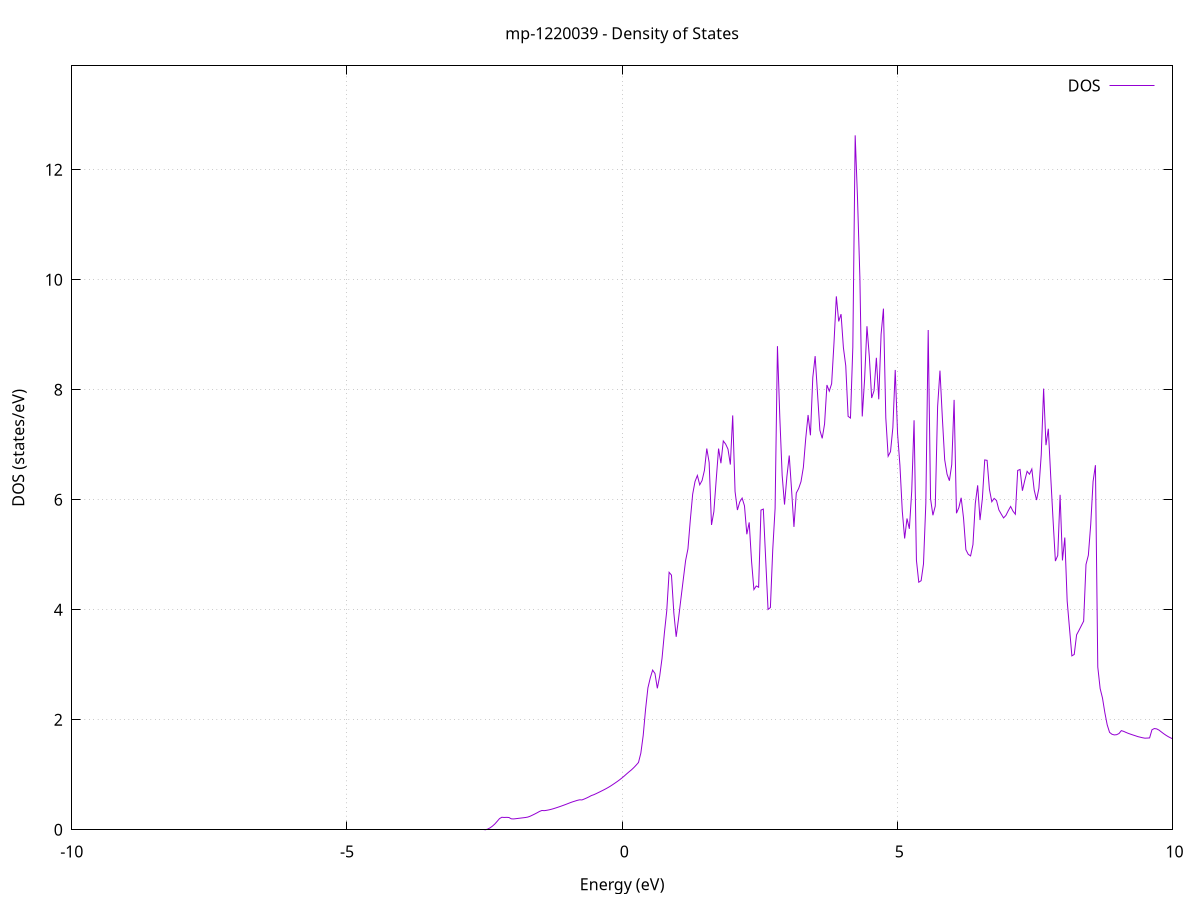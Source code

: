 set title 'mp-1220039 - Density of States'
set xlabel 'Energy (eV)'
set ylabel 'DOS (states/eV)'
set grid
set xrange [-10:10]
set yrange [0:13.889]
set xzeroaxis lt -1
set terminal png size 800,600
set output 'mp-1220039_dos_gnuplot.png'
plot '-' using 1:2 with lines title 'DOS'
-42.542800 0.000000
-42.500000 0.000000
-42.457200 0.000000
-42.414400 0.000000
-42.371600 0.000000
-42.328800 0.000000
-42.286000 0.000000
-42.243200 0.000000
-42.200400 0.000000
-42.157600 0.000000
-42.114800 0.000000
-42.072000 0.000000
-42.029200 0.000000
-41.986400 0.000000
-41.943600 0.000000
-41.900800 0.000000
-41.858000 0.000000
-41.815200 0.000000
-41.772400 0.000000
-41.729600 0.000000
-41.686800 0.000000
-41.644000 0.000000
-41.601200 0.000000
-41.558400 0.000000
-41.515600 0.000000
-41.472900 0.000000
-41.430100 0.000000
-41.387300 0.000000
-41.344500 0.000000
-41.301700 0.000000
-41.258900 0.000000
-41.216100 0.000000
-41.173300 0.000000
-41.130500 0.000000
-41.087700 0.000000
-41.044900 0.000000
-41.002100 0.000000
-40.959300 0.000000
-40.916500 0.000000
-40.873700 0.000000
-40.830900 0.000000
-40.788100 0.000000
-40.745300 0.000000
-40.702500 0.000000
-40.659700 0.000000
-40.616900 0.000000
-40.574100 0.000000
-40.531300 0.000000
-40.488500 0.000000
-40.445700 0.000000
-40.402900 0.000000
-40.360100 0.000000
-40.317300 0.000000
-40.274500 0.000000
-40.231700 0.000000
-40.188900 0.000000
-40.146100 0.000000
-40.103300 0.000000
-40.060500 0.000000
-40.017800 0.000000
-39.975000 0.000000
-39.932200 0.000000
-39.889400 0.000000
-39.846600 0.000000
-39.803800 0.000000
-39.761000 0.000000
-39.718200 0.000000
-39.675400 0.000000
-39.632600 0.000000
-39.589800 0.000000
-39.547000 0.000000
-39.504200 0.000000
-39.461400 0.000000
-39.418600 0.000000
-39.375800 0.000000
-39.333000 0.000000
-39.290200 0.000000
-39.247400 0.000000
-39.204600 0.000000
-39.161800 0.000000
-39.119000 0.000000
-39.076200 0.000000
-39.033400 0.000000
-38.990600 0.000000
-38.947800 0.000000
-38.905000 0.000000
-38.862200 0.000000
-38.819400 0.000000
-38.776600 0.000000
-38.733800 0.000000
-38.691000 0.000000
-38.648200 4.801700
-38.605500 8.098900
-38.562700 11.416400
-38.519900 17.332800
-38.477100 7.103400
-38.434300 3.544500
-38.391500 4.899400
-38.348700 5.189600
-38.305900 6.679300
-38.263100 8.354700
-38.220300 12.329600
-38.177500 8.162700
-38.134700 7.517900
-38.091900 2.953200
-38.049100 0.000000
-38.006300 0.000000
-37.963500 0.000000
-37.920700 0.000000
-37.877900 0.000000
-37.835100 0.000000
-37.792300 0.000000
-37.749500 0.000000
-37.706700 0.000000
-37.663900 0.000000
-37.621100 0.000000
-37.578300 0.000000
-37.535500 0.000000
-37.492700 0.000000
-37.449900 0.000000
-37.407100 0.000000
-37.364300 0.000000
-37.321500 0.000000
-37.278700 0.000000
-37.235900 0.000000
-37.193200 0.000000
-37.150400 0.000000
-37.107600 0.000000
-37.064800 0.000000
-37.022000 0.000000
-36.979200 0.000000
-36.936400 0.000000
-36.893600 0.000000
-36.850800 0.000000
-36.808000 0.000000
-36.765200 0.000000
-36.722400 0.000000
-36.679600 0.000000
-36.636800 0.000000
-36.594000 0.000000
-36.551200 0.000000
-36.508400 0.000000
-36.465600 0.000000
-36.422800 0.000000
-36.380000 0.000000
-36.337200 0.000000
-36.294400 0.000000
-36.251600 0.000000
-36.208800 0.000000
-36.166000 0.000000
-36.123200 0.000000
-36.080400 0.000000
-36.037600 0.000000
-35.994800 0.000000
-35.952000 0.000000
-35.909200 0.000000
-35.866400 0.000000
-35.823600 0.000000
-35.780900 0.000000
-35.738100 0.000000
-35.695300 0.000000
-35.652500 0.000000
-35.609700 0.000000
-35.566900 0.000000
-35.524100 0.000000
-35.481300 0.000000
-35.438500 0.000000
-35.395700 0.000000
-35.352900 0.000000
-35.310100 0.000000
-35.267300 0.000000
-35.224500 0.000000
-35.181700 0.000000
-35.138900 0.000000
-35.096100 0.000000
-35.053300 0.000000
-35.010500 0.000000
-34.967700 0.000000
-34.924900 0.000000
-34.882100 0.000000
-34.839300 0.000000
-34.796500 0.000000
-34.753700 0.000000
-34.710900 0.000000
-34.668100 0.000000
-34.625300 0.000000
-34.582500 0.000000
-34.539700 0.000000
-34.496900 0.000000
-34.454100 0.000000
-34.411300 0.000000
-34.368600 0.000000
-34.325800 0.000000
-34.283000 0.000000
-34.240200 0.000000
-34.197400 0.000000
-34.154600 0.000000
-34.111800 0.000000
-34.069000 0.000000
-34.026200 0.000000
-33.983400 0.000000
-33.940600 0.000000
-33.897800 0.000000
-33.855000 0.000000
-33.812200 0.000000
-33.769400 0.000000
-33.726600 0.000000
-33.683800 0.000000
-33.641000 0.000000
-33.598200 0.000000
-33.555400 0.000000
-33.512600 0.000000
-33.469800 0.000000
-33.427000 0.000000
-33.384200 0.000000
-33.341400 0.000000
-33.298600 0.000000
-33.255800 0.000000
-33.213000 0.000000
-33.170200 0.000000
-33.127400 0.000000
-33.084600 0.000000
-33.041800 0.000000
-32.999000 0.000000
-32.956200 0.000000
-32.913500 0.000000
-32.870700 0.000000
-32.827900 0.000000
-32.785100 0.000000
-32.742300 0.000000
-32.699500 0.000000
-32.656700 0.000000
-32.613900 0.000000
-32.571100 0.000000
-32.528300 0.000000
-32.485500 0.000000
-32.442700 0.000000
-32.399900 0.000000
-32.357100 0.000000
-32.314300 0.000000
-32.271500 0.000000
-32.228700 0.000000
-32.185900 0.000000
-32.143100 0.000000
-32.100300 0.000000
-32.057500 0.000000
-32.014700 0.000000
-31.971900 0.000000
-31.929100 0.000000
-31.886300 0.000000
-31.843500 0.000000
-31.800700 0.000000
-31.757900 0.000000
-31.715100 0.000000
-31.672300 0.000000
-31.629500 0.000000
-31.586700 0.000000
-31.543900 0.000000
-31.501200 0.000000
-31.458400 0.000000
-31.415600 0.000000
-31.372800 0.000000
-31.330000 0.000000
-31.287200 0.000000
-31.244400 0.000000
-31.201600 0.000000
-31.158800 0.000000
-31.116000 0.000000
-31.073200 0.000000
-31.030400 0.000000
-30.987600 0.000000
-30.944800 0.000000
-30.902000 0.000000
-30.859200 0.000000
-30.816400 0.000000
-30.773600 0.000000
-30.730800 0.000000
-30.688000 0.000000
-30.645200 0.000000
-30.602400 0.000000
-30.559600 0.000000
-30.516800 0.000000
-30.474000 0.000000
-30.431200 0.000000
-30.388400 0.000000
-30.345600 0.000000
-30.302800 0.000000
-30.260000 0.000000
-30.217200 0.000000
-30.174400 0.000000
-30.131600 0.000000
-30.088900 0.000000
-30.046100 0.000000
-30.003300 0.000000
-29.960500 0.000000
-29.917700 0.000000
-29.874900 0.000000
-29.832100 0.000000
-29.789300 0.000000
-29.746500 0.000000
-29.703700 0.000000
-29.660900 0.000000
-29.618100 0.000000
-29.575300 0.000000
-29.532500 0.000000
-29.489700 0.000000
-29.446900 0.000000
-29.404100 0.000000
-29.361300 0.000000
-29.318500 0.000000
-29.275700 0.000000
-29.232900 0.000000
-29.190100 0.000000
-29.147300 0.000000
-29.104500 0.000000
-29.061700 0.000000
-29.018900 0.000000
-28.976100 0.000000
-28.933300 0.000000
-28.890500 0.000000
-28.847700 0.000000
-28.804900 0.000000
-28.762100 0.000000
-28.719300 0.000000
-28.676600 0.000000
-28.633800 0.000000
-28.591000 0.000000
-28.548200 0.000000
-28.505400 0.000000
-28.462600 0.000000
-28.419800 0.000000
-28.377000 0.000000
-28.334200 0.000000
-28.291400 0.000000
-28.248600 0.000000
-28.205800 0.000000
-28.163000 0.000000
-28.120200 0.000000
-28.077400 0.000000
-28.034600 0.000000
-27.991800 0.000000
-27.949000 0.000000
-27.906200 0.000000
-27.863400 0.000000
-27.820600 0.000000
-27.777800 0.000000
-27.735000 0.000000
-27.692200 0.000000
-27.649400 0.000000
-27.606600 0.000000
-27.563800 0.000000
-27.521000 0.000000
-27.478200 0.000000
-27.435400 0.000000
-27.392600 0.000000
-27.349800 0.000000
-27.307000 0.000000
-27.264300 0.000000
-27.221500 0.000000
-27.178700 0.000000
-27.135900 0.000000
-27.093100 0.000000
-27.050300 0.000000
-27.007500 0.000000
-26.964700 0.000000
-26.921900 0.000000
-26.879100 0.000000
-26.836300 0.000000
-26.793500 0.000000
-26.750700 0.000000
-26.707900 0.000000
-26.665100 0.000000
-26.622300 0.000000
-26.579500 0.000000
-26.536700 0.000000
-26.493900 0.000000
-26.451100 0.000000
-26.408300 0.000000
-26.365500 0.000000
-26.322700 0.000000
-26.279900 0.000000
-26.237100 0.000000
-26.194300 0.000000
-26.151500 0.000000
-26.108700 0.000000
-26.065900 0.000000
-26.023100 0.000000
-25.980300 0.000000
-25.937500 0.000000
-25.894700 0.000000
-25.851900 0.000000
-25.809200 0.000000
-25.766400 0.000000
-25.723600 0.000000
-25.680800 0.000000
-25.638000 0.000000
-25.595200 0.000000
-25.552400 0.000000
-25.509600 0.000000
-25.466800 0.000000
-25.424000 0.000000
-25.381200 0.000000
-25.338400 0.000000
-25.295600 0.000000
-25.252800 0.000000
-25.210000 0.000000
-25.167200 0.000000
-25.124400 0.000000
-25.081600 0.000000
-25.038800 0.000000
-24.996000 0.000000
-24.953200 0.000000
-24.910400 0.000000
-24.867600 0.000000
-24.824800 0.000000
-24.782000 0.000000
-24.739200 0.000000
-24.696400 0.000000
-24.653600 0.000000
-24.610800 0.000000
-24.568000 0.000000
-24.525200 0.000000
-24.482400 0.000000
-24.439600 0.000000
-24.396900 0.000000
-24.354100 0.000000
-24.311300 0.000000
-24.268500 0.000000
-24.225700 0.000000
-24.182900 0.000000
-24.140100 0.000000
-24.097300 0.000000
-24.054500 0.000000
-24.011700 0.000000
-23.968900 0.000000
-23.926100 0.000000
-23.883300 0.000000
-23.840500 0.000000
-23.797700 0.000000
-23.754900 0.000000
-23.712100 0.000000
-23.669300 0.000000
-23.626500 0.000000
-23.583700 0.000000
-23.540900 0.000000
-23.498100 0.000000
-23.455300 0.000000
-23.412500 0.000000
-23.369700 0.000000
-23.326900 0.000000
-23.284100 0.000000
-23.241300 0.000000
-23.198500 0.000000
-23.155700 0.000000
-23.112900 0.000000
-23.070100 0.000000
-23.027300 0.000000
-22.984600 0.000000
-22.941800 0.000000
-22.899000 0.000000
-22.856200 0.000000
-22.813400 0.000000
-22.770600 0.000000
-22.727800 0.000000
-22.685000 0.000000
-22.642200 0.000000
-22.599400 0.000000
-22.556600 0.000000
-22.513800 0.000000
-22.471000 0.000000
-22.428200 0.000000
-22.385400 0.000000
-22.342600 0.000000
-22.299800 0.000000
-22.257000 0.000000
-22.214200 0.000000
-22.171400 0.000000
-22.128600 0.000000
-22.085800 0.000000
-22.043000 0.000000
-22.000200 0.000000
-21.957400 0.000000
-21.914600 0.000000
-21.871800 0.000000
-21.829000 0.000000
-21.786200 0.000000
-21.743400 0.000000
-21.700600 0.000000
-21.657800 0.000000
-21.615000 0.000000
-21.572300 0.000000
-21.529500 0.000000
-21.486700 0.000000
-21.443900 0.000000
-21.401100 0.000000
-21.358300 0.000000
-21.315500 0.000000
-21.272700 0.000000
-21.229900 0.000000
-21.187100 0.000000
-21.144300 0.000000
-21.101500 0.000000
-21.058700 0.000000
-21.015900 0.000000
-20.973100 0.000000
-20.930300 0.000000
-20.887500 0.000000
-20.844700 0.000000
-20.801900 0.000000
-20.759100 0.000000
-20.716300 0.000000
-20.673500 0.000000
-20.630700 0.000000
-20.587900 0.000000
-20.545100 0.000000
-20.502300 0.000000
-20.459500 0.000000
-20.416700 0.000000
-20.373900 0.000000
-20.331100 0.000000
-20.288300 0.000000
-20.245500 0.000000
-20.202700 0.000000
-20.159900 0.000000
-20.117200 0.000000
-20.074400 0.000000
-20.031600 0.000000
-19.988800 0.000000
-19.946000 0.000000
-19.903200 0.000000
-19.860400 0.000000
-19.817600 0.000000
-19.774800 0.000000
-19.732000 0.000000
-19.689200 0.000000
-19.646400 0.000000
-19.603600 0.000000
-19.560800 0.000000
-19.518000 0.000000
-19.475200 0.000000
-19.432400 0.000000
-19.389600 0.000000
-19.346800 0.000000
-19.304000 0.000000
-19.261200 0.000000
-19.218400 0.000000
-19.175600 0.000000
-19.132800 0.000000
-19.090000 0.000000
-19.047200 0.000000
-19.004400 0.000000
-18.961600 0.000000
-18.918800 0.000000
-18.876000 0.000000
-18.833200 0.000000
-18.790400 0.000000
-18.747600 0.000000
-18.704900 0.000000
-18.662100 0.000000
-18.619300 0.000000
-18.576500 0.000000
-18.533700 0.000000
-18.490900 0.000000
-18.448100 0.000000
-18.405300 0.000000
-18.362500 0.000000
-18.319700 0.000000
-18.276900 0.000000
-18.234100 0.000000
-18.191300 0.000000
-18.148500 0.000000
-18.105700 0.000000
-18.062900 0.000000
-18.020100 0.000000
-17.977300 0.000000
-17.934500 0.000000
-17.891700 0.000000
-17.848900 0.000000
-17.806100 0.000000
-17.763300 0.000000
-17.720500 0.000000
-17.677700 0.000000
-17.634900 0.000000
-17.592100 0.000000
-17.549300 0.000000
-17.506500 0.000000
-17.463700 0.000000
-17.420900 0.000000
-17.378100 0.000000
-17.335300 0.000000
-17.292600 0.000000
-17.249800 0.000000
-17.207000 0.000000
-17.164200 0.000000
-17.121400 0.000000
-17.078600 0.000000
-17.035800 0.000000
-16.993000 0.000000
-16.950200 0.000000
-16.907400 0.000000
-16.864600 0.000000
-16.821800 0.000000
-16.779000 0.000000
-16.736200 0.000000
-16.693400 0.000000
-16.650600 0.000000
-16.607800 0.000000
-16.565000 0.000000
-16.522200 0.000000
-16.479400 0.000000
-16.436600 0.000000
-16.393800 0.000000
-16.351000 0.000000
-16.308200 0.000000
-16.265400 0.000000
-16.222600 0.000000
-16.179800 0.000000
-16.137000 0.000000
-16.094200 0.000000
-16.051400 0.000000
-16.008600 0.000000
-15.965800 0.000000
-15.923000 0.000000
-15.880300 0.000000
-15.837500 0.000000
-15.794700 0.000000
-15.751900 0.000000
-15.709100 0.000000
-15.666300 0.000000
-15.623500 0.000000
-15.580700 0.000000
-15.537900 0.000000
-15.495100 0.000000
-15.452300 0.000000
-15.409500 0.000000
-15.366700 0.000000
-15.323900 0.000000
-15.281100 0.000000
-15.238300 0.000000
-15.195500 0.000000
-15.152700 0.000000
-15.109900 0.000000
-15.067100 0.000000
-15.024300 0.000000
-14.981500 0.000000
-14.938700 0.000000
-14.895900 0.000000
-14.853100 0.000000
-14.810300 0.000000
-14.767500 0.000000
-14.724700 0.000000
-14.681900 0.000000
-14.639100 0.000000
-14.596300 0.000000
-14.553500 0.000000
-14.510700 0.000000
-14.468000 0.000000
-14.425200 0.000000
-14.382400 0.000000
-14.339600 0.000000
-14.296800 0.000000
-14.254000 0.000000
-14.211200 0.000000
-14.168400 0.000000
-14.125600 0.000000
-14.082800 0.000000
-14.040000 0.000000
-13.997200 0.000000
-13.954400 0.000000
-13.911600 0.000000
-13.868800 0.000000
-13.826000 0.000000
-13.783200 0.000000
-13.740400 0.000000
-13.697600 0.000000
-13.654800 0.000000
-13.612000 0.000000
-13.569200 0.000000
-13.526400 0.000000
-13.483600 0.000000
-13.440800 0.000000
-13.398000 0.000000
-13.355200 0.000000
-13.312400 0.000000
-13.269600 0.000000
-13.226800 0.000000
-13.184000 0.000000
-13.141200 0.000000
-13.098400 0.000000
-13.055600 0.000000
-13.012900 0.000000
-12.970100 0.000000
-12.927300 0.000000
-12.884500 0.000000
-12.841700 0.000000
-12.798900 0.000000
-12.756100 0.000000
-12.713300 0.000000
-12.670500 0.000000
-12.627700 0.000000
-12.584900 0.000000
-12.542100 0.000000
-12.499300 0.000000
-12.456500 0.000000
-12.413700 0.000000
-12.370900 0.000000
-12.328100 0.000000
-12.285300 0.000000
-12.242500 0.000000
-12.199700 0.000000
-12.156900 0.000000
-12.114100 0.000000
-12.071300 0.000000
-12.028500 0.000000
-11.985700 0.000000
-11.942900 0.000000
-11.900100 0.000000
-11.857300 0.000000
-11.814500 0.000000
-11.771700 0.000000
-11.728900 0.000000
-11.686100 0.000000
-11.643300 0.000000
-11.600600 0.000000
-11.557800 0.000000
-11.515000 0.000000
-11.472200 0.000000
-11.429400 0.000000
-11.386600 0.000000
-11.343800 0.000000
-11.301000 0.000000
-11.258200 0.000000
-11.215400 0.000000
-11.172600 0.000000
-11.129800 0.000000
-11.087000 0.000000
-11.044200 0.000000
-11.001400 0.000000
-10.958600 0.000000
-10.915800 0.000000
-10.873000 0.000000
-10.830200 0.000000
-10.787400 0.000000
-10.744600 0.000000
-10.701800 0.000000
-10.659000 0.000000
-10.616200 0.000000
-10.573400 0.000000
-10.530600 0.000000
-10.487800 0.000000
-10.445000 0.000000
-10.402200 0.000000
-10.359400 0.000000
-10.316600 0.000000
-10.273800 0.000000
-10.231000 0.000000
-10.188300 0.000000
-10.145500 0.000000
-10.102700 0.000000
-10.059900 0.000000
-10.017100 0.000000
-9.974300 0.000000
-9.931500 0.000000
-9.888700 0.000000
-9.845900 0.000000
-9.803100 0.000000
-9.760300 0.000000
-9.717500 0.000000
-9.674700 0.000000
-9.631900 0.000000
-9.589100 0.000000
-9.546300 0.000000
-9.503500 0.000000
-9.460700 0.000000
-9.417900 0.000000
-9.375100 0.000000
-9.332300 0.000000
-9.289500 0.000000
-9.246700 0.000000
-9.203900 0.000000
-9.161100 0.000000
-9.118300 0.000000
-9.075500 0.000000
-9.032700 0.000000
-8.989900 0.000000
-8.947100 0.000000
-8.904300 0.000000
-8.861500 0.000000
-8.818700 0.000000
-8.776000 0.000000
-8.733200 0.000000
-8.690400 0.000000
-8.647600 0.000000
-8.604800 0.000000
-8.562000 0.000000
-8.519200 0.000000
-8.476400 0.000000
-8.433600 0.000000
-8.390800 0.000000
-8.348000 0.000000
-8.305200 0.000000
-8.262400 0.000000
-8.219600 0.000000
-8.176800 0.000000
-8.134000 0.000000
-8.091200 0.000000
-8.048400 0.000000
-8.005600 0.000000
-7.962800 0.000000
-7.920000 0.000000
-7.877200 0.000000
-7.834400 0.000000
-7.791600 0.000000
-7.748800 0.000000
-7.706000 0.000000
-7.663200 0.000000
-7.620400 0.000000
-7.577600 0.000000
-7.534800 0.000000
-7.492000 0.000000
-7.449200 0.000000
-7.406400 0.000000
-7.363700 0.000000
-7.320900 0.000000
-7.278100 0.000000
-7.235300 0.000000
-7.192500 0.000000
-7.149700 0.000000
-7.106900 0.000000
-7.064100 0.000000
-7.021300 0.000000
-6.978500 0.000000
-6.935700 0.000000
-6.892900 0.000000
-6.850100 0.000000
-6.807300 0.000000
-6.764500 0.000000
-6.721700 0.000000
-6.678900 0.000000
-6.636100 0.000000
-6.593300 0.000000
-6.550500 0.000000
-6.507700 0.000000
-6.464900 0.000000
-6.422100 0.000000
-6.379300 0.000000
-6.336500 0.000000
-6.293700 0.000000
-6.250900 0.000000
-6.208100 0.000000
-6.165300 0.000000
-6.122500 0.000000
-6.079700 0.000000
-6.036900 0.000000
-5.994100 0.000000
-5.951300 0.000000
-5.908600 0.000000
-5.865800 0.000000
-5.823000 0.000000
-5.780200 0.000000
-5.737400 0.000000
-5.694600 0.000000
-5.651800 0.000000
-5.609000 0.000000
-5.566200 0.000000
-5.523400 0.000000
-5.480600 0.000000
-5.437800 0.000000
-5.395000 0.000000
-5.352200 0.000000
-5.309400 0.000000
-5.266600 0.000000
-5.223800 0.000000
-5.181000 0.000000
-5.138200 0.000000
-5.095400 0.000000
-5.052600 0.000000
-5.009800 0.000000
-4.967000 0.000000
-4.924200 0.000000
-4.881400 0.000000
-4.838600 0.000000
-4.795800 0.000000
-4.753000 0.000000
-4.710200 0.000000
-4.667400 0.000000
-4.624600 0.000000
-4.581800 0.000000
-4.539000 0.000000
-4.496300 0.000000
-4.453500 0.000000
-4.410700 0.000000
-4.367900 0.000000
-4.325100 0.000000
-4.282300 0.000000
-4.239500 0.000000
-4.196700 0.000000
-4.153900 0.000000
-4.111100 0.000000
-4.068300 0.000000
-4.025500 0.000000
-3.982700 0.000000
-3.939900 0.000000
-3.897100 0.000000
-3.854300 0.000000
-3.811500 0.000000
-3.768700 0.000000
-3.725900 0.000000
-3.683100 0.000000
-3.640300 0.000000
-3.597500 0.000000
-3.554700 0.000000
-3.511900 0.000000
-3.469100 0.000000
-3.426300 0.000000
-3.383500 0.000000
-3.340700 0.000000
-3.297900 0.000000
-3.255100 0.000000
-3.212300 0.000000
-3.169500 0.000000
-3.126700 0.000000
-3.084000 0.000000
-3.041200 0.000000
-2.998400 0.000000
-2.955600 0.000000
-2.912800 0.000000
-2.870000 0.000000
-2.827200 0.000000
-2.784400 0.000000
-2.741600 0.000000
-2.698800 0.000000
-2.656000 0.000000
-2.613200 0.000000
-2.570400 0.000000
-2.527600 0.000000
-2.484800 0.000100
-2.442000 0.012600
-2.399200 0.035700
-2.356400 0.066500
-2.313600 0.105100
-2.270800 0.153600
-2.228000 0.203400
-2.185200 0.227500
-2.142400 0.223800
-2.099600 0.226200
-2.056800 0.223200
-2.014000 0.198900
-1.971200 0.197000
-1.928400 0.202200
-1.885600 0.207500
-1.842800 0.212700
-1.800000 0.217900
-1.757200 0.223100
-1.714400 0.231000
-1.671700 0.246300
-1.628900 0.266500
-1.586100 0.287600
-1.543300 0.310000
-1.500500 0.333800
-1.457700 0.350700
-1.414900 0.347500
-1.372100 0.353900
-1.329300 0.362300
-1.286500 0.372600
-1.243700 0.384800
-1.200900 0.398600
-1.158100 0.412800
-1.115300 0.427500
-1.072500 0.442900
-1.029700 0.458900
-0.986900 0.475400
-0.944100 0.492200
-0.901300 0.507500
-0.858500 0.520900
-0.815700 0.534600
-0.772900 0.544800
-0.730100 0.542700
-0.687300 0.559600
-0.644500 0.578300
-0.601700 0.599100
-0.558900 0.622300
-0.516100 0.637100
-0.473300 0.656700
-0.430500 0.677300
-0.387700 0.698400
-0.344900 0.720000
-0.302100 0.742100
-0.259400 0.765700
-0.216600 0.791200
-0.173800 0.819300
-0.131000 0.848300
-0.088200 0.877900
-0.045400 0.909200
-0.002600 0.943100
0.040200 0.978800
0.083000 1.017300
0.125800 1.054000
0.168600 1.089200
0.211400 1.129700
0.254200 1.174900
0.297000 1.223800
0.339800 1.393800
0.382600 1.715100
0.425400 2.187800
0.468200 2.580100
0.511000 2.760200
0.553800 2.903300
0.596600 2.841300
0.639400 2.572100
0.682200 2.793100
0.725000 3.119800
0.767800 3.579400
0.810600 3.981400
0.853400 4.681100
0.896200 4.630100
0.939000 3.945400
0.981800 3.508800
1.024600 3.836700
1.067400 4.195800
1.110200 4.547300
1.153000 4.894700
1.195700 5.108000
1.238500 5.631300
1.281300 6.100800
1.324100 6.331700
1.366900 6.442300
1.409700 6.272100
1.452500 6.350400
1.495300 6.535600
1.538100 6.931900
1.580900 6.678100
1.623700 5.542400
1.666500 5.784700
1.709300 6.366700
1.752100 6.930600
1.794900 6.664300
1.837700 7.069600
1.880500 7.012600
1.923300 6.920700
1.966100 6.640100
2.008900 7.534000
2.051700 6.150200
2.094500 5.813600
2.137300 5.961900
2.180100 6.030900
2.222900 5.889700
2.265700 5.373100
2.308500 5.588600
2.351300 4.883200
2.394100 4.367800
2.436900 4.432400
2.479700 4.409400
2.522500 5.812200
2.565300 5.830900
2.608000 4.922500
2.650800 4.006200
2.693600 4.039900
2.736400 5.089800
2.779200 5.842700
2.822000 8.793000
2.864800 7.503000
2.907600 6.443600
2.950400 5.913000
2.993200 6.418800
3.036000 6.804800
3.078800 6.175200
3.121600 5.506600
3.164400 6.122900
3.207200 6.204900
3.250000 6.330200
3.292800 6.590700
3.335600 7.112300
3.378400 7.541200
3.421200 7.172500
3.464000 8.221900
3.506800 8.612200
3.549600 7.938700
3.592400 7.266300
3.635200 7.116500
3.678000 7.377100
3.720800 8.086900
3.763600 7.974700
3.806400 8.109800
3.849200 8.850300
3.892000 9.698800
3.934800 9.242600
3.977600 9.375200
4.020300 8.766500
4.063100 8.436400
4.105900 7.516600
4.148700 7.485900
4.191500 8.772500
4.234300 12.626400
4.277100 11.468000
4.319900 10.036400
4.362700 7.515000
4.405500 8.191500
4.448300 9.155700
4.491100 8.606600
4.533900 7.850400
4.576700 7.982800
4.619500 8.581400
4.662300 7.826500
4.705100 9.007100
4.747900 9.475300
4.790700 7.488900
4.833500 6.791800
4.876300 6.874900
4.919100 7.312900
4.961900 8.360000
5.004700 7.201200
5.047500 6.623300
5.090300 5.791500
5.133100 5.296200
5.175900 5.660000
5.218700 5.471900
5.261500 6.151500
5.304300 7.445700
5.347100 4.901300
5.389900 4.501100
5.432600 4.528800
5.475400 4.832500
5.518200 5.938800
5.561000 9.086700
5.603800 6.019700
5.646600 5.718400
5.689400 5.885700
5.732200 7.693800
5.775000 8.348500
5.817800 7.498500
5.860600 6.729200
5.903400 6.465900
5.946200 6.346700
5.989000 6.640700
6.031800 7.816600
6.074600 5.755100
6.117400 5.855800
6.160200 6.036300
6.203000 5.667400
6.245800 5.092200
6.288600 5.008100
6.331400 4.979500
6.374200 5.184000
6.417000 5.933700
6.459800 6.262400
6.502600 5.631200
6.545400 6.023600
6.588200 6.724400
6.631000 6.716900
6.673800 6.189000
6.716600 5.964200
6.759400 6.025200
6.802200 5.987100
6.845000 5.816700
6.887700 5.740400
6.930500 5.669800
6.973300 5.715900
7.016100 5.801600
7.058900 5.878200
7.101700 5.793500
7.144500 5.736900
7.187300 6.533300
7.230100 6.551100
7.272900 6.164800
7.315700 6.352400
7.358500 6.517100
7.401300 6.465100
7.444100 6.559200
7.486900 6.178600
7.529700 5.995600
7.572500 6.208000
7.615300 6.820600
7.658100 8.020800
7.700900 6.993000
7.743700 7.291300
7.786500 6.437300
7.829300 5.642100
7.872100 4.885600
7.914900 4.986600
7.957700 6.089800
8.000500 4.897600
8.043300 5.313400
8.086100 4.159300
8.128900 3.657000
8.171700 3.162000
8.214500 3.187900
8.257300 3.544300
8.300000 3.624500
8.342800 3.709100
8.385600 3.793400
8.428400 4.824400
8.471200 4.991200
8.514000 5.550400
8.556800 6.332400
8.599600 6.628900
8.642400 2.958500
8.685200 2.568400
8.728000 2.395100
8.770800 2.129800
8.813600 1.907700
8.856400 1.771200
8.899200 1.737300
8.942000 1.724600
8.984800 1.728900
9.027600 1.749900
9.070400 1.802800
9.113200 1.788900
9.156000 1.769500
9.198800 1.752100
9.241600 1.737000
9.284400 1.722600
9.327200 1.708700
9.370000 1.694000
9.412800 1.683700
9.455600 1.673300
9.498400 1.665500
9.541200 1.667200
9.584000 1.670300
9.626800 1.818000
9.669600 1.840600
9.712300 1.834300
9.755100 1.812000
9.797900 1.778500
9.840700 1.746300
9.883500 1.717100
9.926300 1.691000
9.969100 1.669400
10.011900 1.649700
10.054700 1.633100
10.097500 1.621100
10.140300 1.611400
10.183100 1.604500
10.225900 1.599300
10.268700 1.595100
10.311500 1.543600
10.354300 1.504700
10.397100 1.486100
10.439900 1.476900
10.482700 1.468700
10.525500 1.460800
10.568300 1.455700
10.611100 1.458400
10.653900 1.839200
10.696700 1.517200
10.739500 1.463700
10.782300 1.418100
10.825100 1.398000
10.867900 1.380200
10.910700 1.369200
10.953500 1.360600
10.996300 1.355200
11.039100 1.351100
11.081900 1.346400
11.124600 1.342200
11.167400 1.339600
11.210200 1.339200
11.253000 1.343600
11.295800 1.355100
11.338600 1.373600
11.381400 1.369400
11.424200 1.362100
11.467000 1.352300
11.509800 1.301400
11.552600 1.282000
11.595400 1.267200
11.638200 1.264600
11.681000 1.273000
11.723800 1.444400
11.766600 1.322400
11.809400 1.232100
11.852200 1.210500
11.895000 1.212600
11.937800 1.301800
11.980600 1.372800
12.023400 1.251000
12.066200 1.184100
12.109000 1.188400
12.151800 1.204800
12.194600 1.204100
12.237400 1.216400
12.280200 1.281200
12.323000 1.327900
12.365800 1.424800
12.408600 1.427000
12.451400 1.273400
12.494200 1.082500
12.536900 1.027800
12.579700 1.035400
12.622500 1.055900
12.665300 1.061500
12.708100 1.030600
12.750900 0.986400
12.793700 0.986800
12.836500 0.991700
12.879300 1.006000
12.922100 1.016700
12.964900 1.033700
13.007700 1.082700
13.050500 1.121100
13.093300 1.142500
13.136100 1.161500
13.178900 1.220000
13.221700 1.299700
13.264500 1.343500
13.307300 1.450500
13.350100 1.519000
13.392900 1.924300
13.435700 2.370700
13.478500 2.289300
13.521300 2.123000
13.564100 2.002400
13.606900 1.903000
13.649700 1.847300
13.692500 1.849200
13.735300 1.824500
13.778100 1.744300
13.820900 1.618100
13.863700 1.494400
13.906500 1.335600
13.949300 1.276300
13.992000 1.213700
14.034800 1.183000
14.077600 1.170900
14.120400 1.165000
14.163200 1.171300
14.206000 1.212900
14.248800 1.384500
14.291600 1.464200
14.334400 1.527300
14.377200 1.587200
14.420000 1.614100
14.462800 1.729000
14.505600 1.868200
14.548400 1.760200
14.591200 1.790700
14.634000 1.799500
14.676800 1.790300
14.719600 1.822600
14.762400 1.801700
14.805200 1.743700
14.848000 1.655300
14.890800 1.642300
14.933600 1.613900
14.976400 1.485200
15.019200 1.323600
15.062000 1.363600
15.104800 1.302600
15.147600 1.278600
15.190400 1.305500
15.233200 1.390100
15.276000 1.586800
15.318800 1.640800
15.361600 1.654600
15.404300 1.709800
15.447100 1.951700
15.489900 1.821300
15.532700 1.736200
15.575500 1.627300
15.618300 1.547000
15.661100 1.481800
15.703900 1.452600
15.746700 1.433400
15.789500 1.421200
15.832300 1.427900
15.875100 1.444500
15.917900 1.461400
15.960700 1.485500
16.003500 1.512100
16.046300 1.566000
16.089100 1.693100
16.131900 1.711600
16.174700 1.589800
16.217500 1.576400
16.260300 1.499200
16.303100 1.374400
16.345900 1.377800
16.388700 1.491400
16.431500 1.379000
16.474300 1.358500
16.517100 1.338000
16.559900 1.320600
16.602700 1.306000
16.645500 1.295800
16.688300 1.294100
16.731100 1.300900
16.773900 1.313300
16.816600 1.352700
16.859400 1.423000
16.902200 1.582200
16.945000 1.731800
16.987800 1.777000
17.030600 1.782600
17.073400 1.781300
17.116200 1.762000
17.159000 1.742600
17.201800 1.767200
17.244600 1.714400
17.287400 1.697400
17.330200 1.680600
17.373000 1.662300
17.415800 1.669400
17.458600 1.689500
17.501400 1.702900
17.544200 1.709600
17.587000 1.707500
17.629800 1.710800
17.672600 1.707900
17.715400 1.858200
17.758200 1.887200
17.801000 1.744600
17.843800 1.710800
17.886600 1.680800
17.929400 1.651200
17.972200 1.639600
18.015000 1.556100
18.057800 1.498800
18.100600 1.468800
18.143400 1.463400
18.186200 1.464600
18.228900 1.657400
18.271700 1.622000
18.314500 1.604200
18.357300 1.597200
18.400100 1.599700
18.442900 1.607300
18.485700 1.618200
18.528500 1.641700
18.571300 1.739500
18.614100 1.802300
18.656900 1.830000
18.699700 1.855700
18.742500 1.893200
18.785300 1.941900
18.828100 2.050500
18.870900 2.827500
18.913700 2.195400
18.956500 2.103900
18.999300 2.024800
19.042100 1.958200
19.084900 1.872300
19.127700 1.785500
19.170500 1.729500
19.213300 1.752100
19.256100 1.787000
19.298900 1.913600
19.341700 2.057900
19.384500 2.186900
19.427300 2.320700
19.470100 2.398700
19.512900 2.265600
19.555700 2.145900
19.598500 2.079800
19.641200 2.033400
19.684000 2.014700
19.726800 2.038600
19.769600 2.242200
19.812400 2.214900
19.855200 2.246100
19.898000 2.315800
19.940800 2.374900
19.983600 2.529600
20.026400 2.462700
20.069200 2.485700
20.112000 2.509500
20.154800 2.475900
20.197600 2.393000
20.240400 2.325100
20.283200 2.305600
20.326000 2.266300
20.368800 2.122900
20.411600 2.093800
20.454400 2.065000
20.497200 2.049800
20.540000 2.073700
20.582800 2.112000
20.625600 2.140600
20.668400 2.161400
20.711200 2.189000
20.754000 2.206600
20.796800 2.237300
20.839600 2.254000
20.882400 2.254300
20.925200 2.260900
20.968000 2.272100
21.010800 2.286700
21.053600 2.294800
21.096300 2.290800
21.139100 2.274900
21.181900 2.274200
21.224700 2.303000
21.267500 2.415200
21.310300 2.628400
21.353100 2.861700
21.395900 2.800500
21.438700 2.750200
21.481500 2.674500
21.524300 2.695300
21.567100 2.738300
21.609900 2.794500
21.652700 2.721700
21.695500 2.708600
21.738300 2.682000
21.781100 2.610300
21.823900 2.536200
21.866700 2.474100
21.909500 2.417600
21.952300 2.392800
21.995100 2.384500
22.037900 2.403400
22.080700 2.426700
22.123500 2.463700
22.166300 2.486700
22.209100 2.502800
22.251900 2.603700
22.294700 2.752000
22.337500 2.886500
22.380300 3.017300
22.423100 3.188900
22.465900 3.068200
22.508600 3.066100
22.551400 3.120000
22.594200 3.203500
22.637000 3.186800
22.679800 3.141900
22.722600 3.122900
22.765400 3.181400
22.808200 3.393800
22.851000 3.634300
22.893800 3.937900
22.936600 4.156000
22.979400 4.144700
23.022200 3.898600
23.065000 3.575000
23.107800 3.341800
23.150600 3.470700
23.193400 3.624000
23.236200 3.680500
23.279000 3.616700
23.321800 3.609900
23.364600 3.610700
23.407400 3.701700
23.450200 3.661100
23.493000 3.673100
23.535800 3.591000
23.578600 3.656100
23.621400 3.499900
23.664200 3.366200
23.707000 3.286900
23.749800 3.059500
23.792600 2.953300
23.835400 2.927400
23.878200 2.935100
23.920900 2.972600
23.963700 3.059600
24.006500 3.242700
24.049300 3.011400
24.092100 3.036900
24.134900 3.381400
24.177700 3.164400
24.220500 3.156300
24.263300 3.129100
24.306100 3.121900
24.348900 3.145200
24.391700 3.234900
24.434500 3.327600
24.477300 3.311200
24.520100 3.374800
24.562900 3.274800
24.605700 3.228300
24.648500 3.124600
24.691300 3.031100
24.734100 3.119100
24.776900 3.279100
24.819700 3.961200
24.862500 3.905900
24.905300 3.839400
24.948100 3.447500
24.990900 3.147100
25.033700 2.946100
25.076500 2.708800
25.119300 2.577000
25.162100 2.514100
25.204900 2.491200
25.247700 2.492300
25.290500 2.530100
25.333200 2.567900
25.376000 2.579700
25.418800 2.554000
25.461600 2.500300
25.504400 2.425400
25.547200 2.274700
25.590000 2.058200
25.632800 1.950700
25.675600 1.892400
25.718400 1.784100
25.761200 1.652400
25.804000 1.586600
25.846800 1.606400
25.889600 1.660700
25.932400 1.691800
25.975200 1.730200
26.018000 1.737500
26.060800 1.741600
26.103600 1.756200
26.146400 1.774700
26.189200 1.794500
26.232000 1.794700
26.274800 1.818900
26.317600 1.844300
26.360400 1.908900
26.403200 1.984700
26.446000 2.065400
26.488800 2.145000
26.531600 2.204000
26.574400 2.228200
26.617200 2.279400
26.660000 2.350600
26.702800 2.430700
26.745600 2.491400
26.788300 2.576000
26.831100 2.863100
26.873900 3.012300
26.916700 3.058400
26.959500 2.785000
27.002300 2.462000
27.045100 2.409700
27.087900 2.396000
27.130700 2.547300
27.173500 2.574000
27.216300 2.620300
27.259100 2.822800
27.301900 3.387200
27.344700 3.461000
27.387500 3.840600
27.430300 4.016800
27.473100 3.854400
27.515900 3.716500
27.558700 3.708200
27.601500 3.702200
27.644300 3.776700
27.687100 4.101800
27.729900 4.450700
27.772700 4.206600
27.815500 3.921900
27.858300 4.057200
27.901100 3.985900
27.943900 4.123600
27.986700 4.009500
28.029500 3.971900
28.072300 3.977600
28.115100 3.933100
28.157900 4.006500
28.200600 4.043300
28.243400 4.013800
28.286200 3.795800
28.329000 3.580200
28.371800 3.444500
28.414600 3.460200
28.457400 3.471700
28.500200 3.401800
28.543000 3.362600
28.585800 3.254600
28.628600 3.188800
28.671400 3.226400
28.714200 3.369700
28.757000 3.431700
28.799800 3.245900
28.842600 3.088400
28.885400 3.072500
28.928200 3.015300
28.971000 2.925300
29.013800 2.753800
29.056600 2.663500
29.099400 2.632600
29.142200 2.630700
29.185000 2.649500
29.227800 2.679300
29.270600 2.605500
29.313400 2.576900
29.356200 2.554800
29.399000 2.548700
29.441800 2.621200
29.484600 2.638900
29.527400 2.627600
29.570200 2.610400
29.612900 2.513000
29.655700 2.458300
29.698500 2.564600
29.741300 2.624400
29.784100 2.706600
29.826900 2.609500
29.869700 2.429100
29.912500 2.257600
29.955300 2.151000
29.998100 2.073100
30.040900 1.975900
30.083700 1.916400
30.126500 1.907200
30.169300 1.883800
30.212100 1.850800
30.254900 1.793900
30.297700 1.763500
30.340500 1.741700
30.383300 1.713600
30.426100 1.709400
30.468900 1.716300
30.511700 1.719400
30.554500 1.717500
30.597300 1.732700
30.640100 1.667400
30.682900 1.655800
30.725700 1.560800
30.768500 1.483400
30.811300 1.468000
30.854100 1.543900
30.896900 1.529600
30.939700 1.506400
30.982500 1.523800
31.025200 1.526100
31.068000 1.489500
31.110800 1.523700
31.153600 1.500500
31.196400 1.479500
31.239200 1.485100
31.282000 1.507900
31.324800 1.536300
31.367600 1.566300
31.410400 1.581200
31.453200 1.558400
31.496000 1.595600
31.538800 1.673400
31.581600 1.824400
31.624400 1.988300
31.667200 2.099700
31.710000 2.128500
31.752800 2.240600
31.795600 2.351800
31.838400 2.444200
31.881200 2.560800
31.924000 2.574000
31.966800 2.612200
32.009600 2.661500
32.052400 2.717400
32.095200 2.803300
32.138000 3.048000
32.180800 3.509200
32.223600 3.540900
32.266400 3.345400
32.309200 3.098800
32.352000 2.739600
32.394800 2.637100
32.437500 2.590600
32.480300 2.600600
32.523100 2.668800
32.565900 2.701000
32.608700 2.731600
32.651500 2.771500
32.694300 2.808800
32.737100 2.722700
32.779900 2.724600
32.822700 2.717000
32.865500 2.866100
32.908300 2.648700
32.951100 2.529600
32.993900 2.439200
33.036700 2.379900
33.079500 2.331400
33.122300 2.265400
33.165100 2.229500
33.207900 2.261200
33.250700 2.347000
33.293500 2.358600
33.336300 2.397500
33.379100 2.518000
33.421900 2.616300
33.464700 2.696400
33.507500 2.811900
33.550300 2.911300
33.593100 2.991200
33.635900 2.902200
33.678700 2.718700
33.721500 2.608400
33.764300 2.479800
33.807100 2.421400
33.849900 2.436100
33.892600 2.530100
33.935400 3.260900
33.978200 2.361400
34.021000 2.451700
34.063800 2.597000
34.106600 2.729400
34.149400 2.897700
34.192200 2.867900
34.235000 2.894100
34.277800 2.836000
34.320600 2.758100
34.363400 2.783800
34.406200 2.923000
34.449000 3.087500
34.491800 3.277300
34.534600 3.137700
34.577400 3.139100
34.620200 3.119000
34.663000 3.200300
34.705800 3.322700
34.748600 3.343400
34.791400 3.091100
34.834200 2.919400
34.877000 2.957000
34.919800 3.249900
34.962600 3.509000
35.005400 3.752100
35.048200 4.355700
35.091000 4.748600
35.133800 4.766300
35.176600 4.675900
35.219400 4.625400
35.262200 4.656000
35.304900 4.055100
35.347700 3.702200
35.390500 3.670600
35.433300 3.726300
35.476100 4.019200
35.518900 4.318300
35.561700 4.516400
35.604500 4.561000
35.647300 4.847000
35.690100 4.823800
35.732900 4.796500
35.775700 4.950400
35.818500 5.112000
35.861300 4.960400
35.904100 4.844800
35.946900 5.000300
35.989700 5.385400
36.032500 5.319500
36.075300 5.486000
36.118100 5.159600
36.160900 4.921500
36.203700 4.745400
36.246500 4.649300
36.289300 4.696200
36.332100 4.901500
36.374900 5.096300
36.417700 4.754600
36.460500 4.381800
36.503300 4.093400
36.546100 4.005800
36.588900 3.921300
36.631700 3.884400
36.674500 3.851300
36.717200 3.393600
36.760000 3.016900
36.802800 2.836700
36.845600 2.823600
36.888400 2.760800
36.931200 2.602700
36.974000 2.472800
37.016800 2.460900
37.059600 2.631800
37.102400 2.670900
37.145200 2.312000
37.188000 2.247700
37.230800 2.304500
37.273600 2.276900
37.316400 2.215000
37.359200 2.118200
37.402000 2.108200
37.444800 1.726700
37.487600 1.608900
37.530400 1.524700
37.573200 1.391300
37.616000 1.405300
37.658800 1.226900
37.701600 1.095400
37.744400 1.042600
37.787200 0.987700
37.830000 0.928500
37.872800 0.875600
37.915600 0.820700
37.958400 0.783700
38.001200 0.752500
38.044000 0.716900
38.086800 0.682000
38.129500 0.648900
38.172300 0.603200
38.215100 0.546400
38.257900 0.503400
38.300700 0.472600
38.343500 0.467000
38.386300 0.440300
38.429100 0.392300
38.471900 0.327700
38.514700 0.300500
38.557500 0.283000
38.600300 0.264800
38.643100 0.244700
38.685900 0.222500
38.728700 0.198200
38.771500 0.174100
38.814300 0.151100
38.857100 0.128300
38.899900 0.105100
38.942700 0.081700
38.985500 0.059100
39.028300 0.041500
39.071100 0.022300
39.113900 0.007400
39.156700 0.000300
39.199500 0.000000
39.242300 0.000000
39.285100 0.000000
39.327900 0.000000
39.370700 0.000000
39.413500 0.000000
39.456300 0.000000
39.499100 0.000000
39.541800 0.000000
39.584600 0.000000
39.627400 0.000000
39.670200 0.000000
39.713000 0.000000
39.755800 0.000000
39.798600 0.000000
39.841400 0.000000
39.884200 0.000000
39.927000 0.000000
39.969800 0.000000
40.012600 0.000000
40.055400 0.000000
40.098200 0.000000
40.141000 0.000000
40.183800 0.000000
40.226600 0.000000
40.269400 0.000000
40.312200 0.000000
40.355000 0.000000
40.397800 0.000000
40.440600 0.000000
40.483400 0.000000
40.526200 0.000000
40.569000 0.000000
40.611800 0.000000
40.654600 0.000000
40.697400 0.000000
40.740200 0.000000
40.783000 0.000000
40.825800 0.000000
40.868600 0.000000
40.911400 0.000000
40.954200 0.000000
40.996900 0.000000
41.039700 0.000000
41.082500 0.000000
41.125300 0.000000
41.168100 0.000000
41.210900 0.000000
41.253700 0.000000
41.296500 0.000000
41.339300 0.000000
41.382100 0.000000
41.424900 0.000000
41.467700 0.000000
41.510500 0.000000
41.553300 0.000000
41.596100 0.000000
41.638900 0.000000
41.681700 0.000000
41.724500 0.000000
41.767300 0.000000
41.810100 0.000000
41.852900 0.000000
41.895700 0.000000
41.938500 0.000000
41.981300 0.000000
42.024100 0.000000
42.066900 0.000000
42.109700 0.000000
42.152500 0.000000
42.195300 0.000000
42.238100 0.000000
42.280900 0.000000
42.323700 0.000000
42.366500 0.000000
42.409200 0.000000
42.452000 0.000000
42.494800 0.000000
42.537600 0.000000
42.580400 0.000000
42.623200 0.000000
42.666000 0.000000
42.708800 0.000000
42.751600 0.000000
42.794400 0.000000
42.837200 0.000000
42.880000 0.000000
42.922800 0.000000
42.965600 0.000000
43.008400 0.000000
43.051200 0.000000
e

